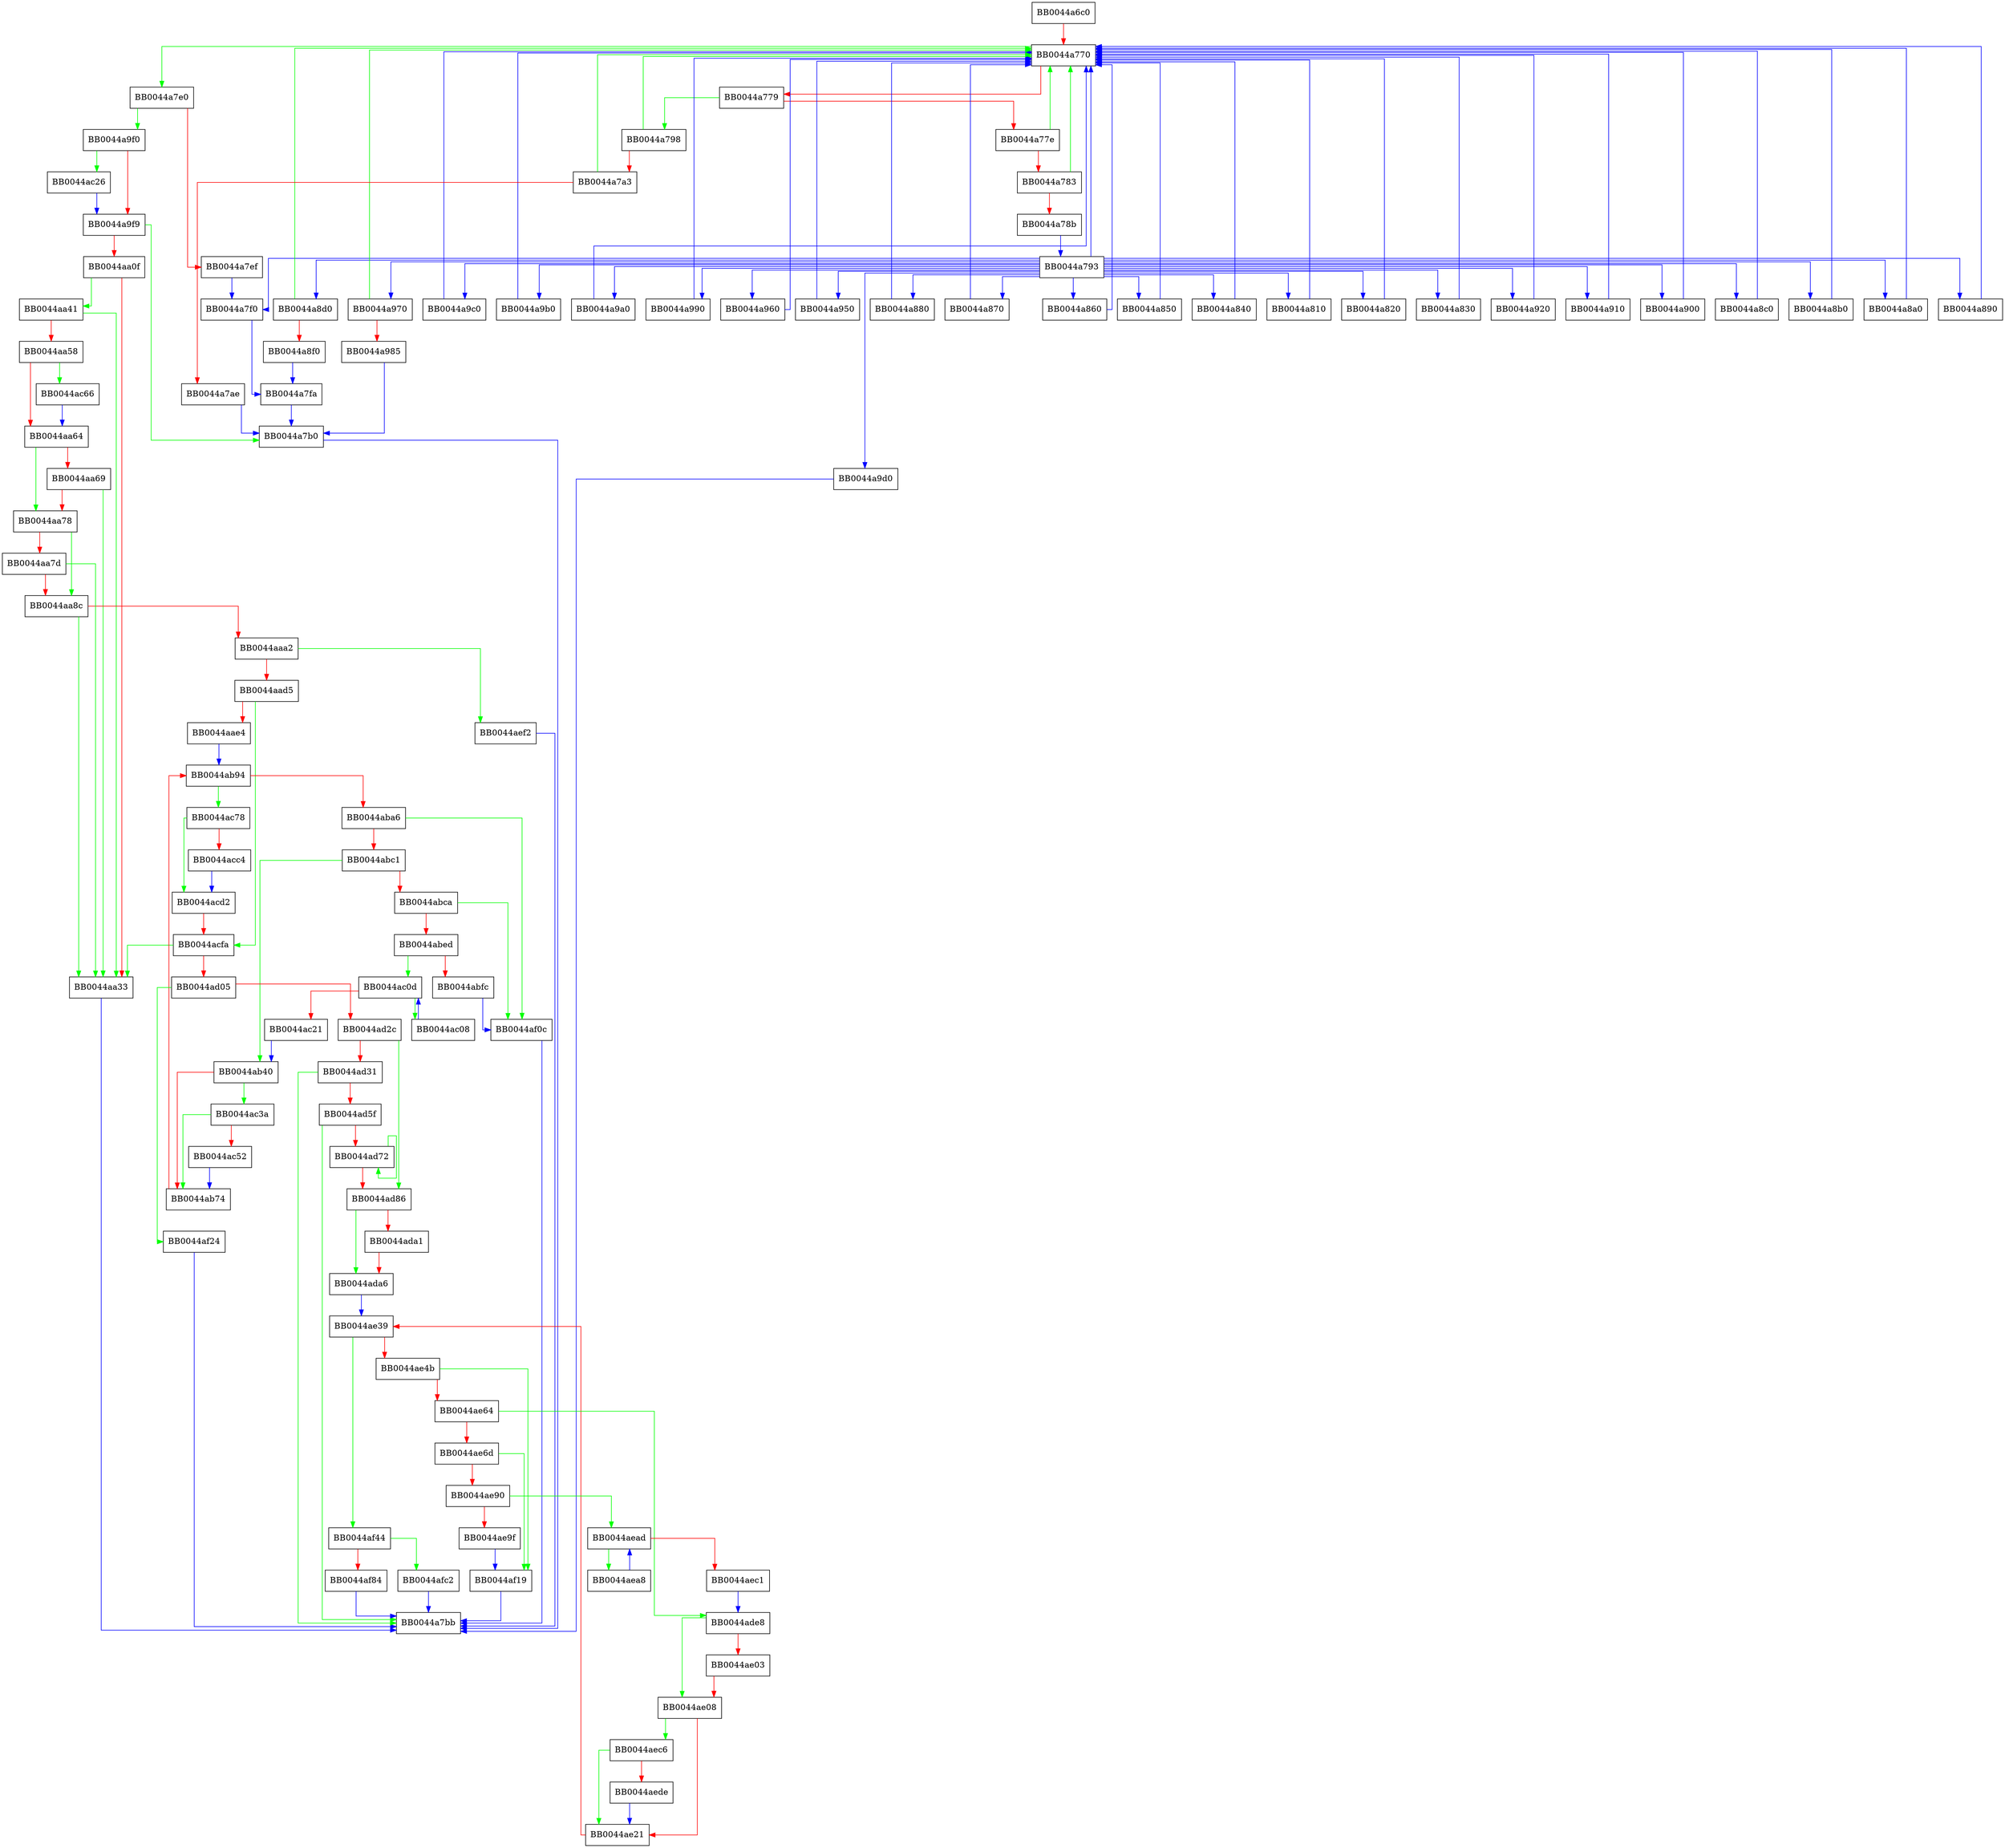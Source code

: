 digraph s_time_main {
  node [shape="box"];
  graph [splines=ortho];
  BB0044a6c0 -> BB0044a770 [color="red"];
  BB0044a770 -> BB0044a7e0 [color="green"];
  BB0044a770 -> BB0044a779 [color="red"];
  BB0044a779 -> BB0044a798 [color="green"];
  BB0044a779 -> BB0044a77e [color="red"];
  BB0044a77e -> BB0044a770 [color="green"];
  BB0044a77e -> BB0044a783 [color="red"];
  BB0044a783 -> BB0044a770 [color="green"];
  BB0044a783 -> BB0044a78b [color="red"];
  BB0044a78b -> BB0044a793 [color="blue"];
  BB0044a793 -> BB0044a7f0 [color="blue"];
  BB0044a793 -> BB0044a770 [color="blue"];
  BB0044a793 -> BB0044a9d0 [color="blue"];
  BB0044a793 -> BB0044a9c0 [color="blue"];
  BB0044a793 -> BB0044a9b0 [color="blue"];
  BB0044a793 -> BB0044a9a0 [color="blue"];
  BB0044a793 -> BB0044a990 [color="blue"];
  BB0044a793 -> BB0044a970 [color="blue"];
  BB0044a793 -> BB0044a960 [color="blue"];
  BB0044a793 -> BB0044a950 [color="blue"];
  BB0044a793 -> BB0044a880 [color="blue"];
  BB0044a793 -> BB0044a870 [color="blue"];
  BB0044a793 -> BB0044a860 [color="blue"];
  BB0044a793 -> BB0044a850 [color="blue"];
  BB0044a793 -> BB0044a840 [color="blue"];
  BB0044a793 -> BB0044a810 [color="blue"];
  BB0044a793 -> BB0044a820 [color="blue"];
  BB0044a793 -> BB0044a830 [color="blue"];
  BB0044a793 -> BB0044a920 [color="blue"];
  BB0044a793 -> BB0044a910 [color="blue"];
  BB0044a793 -> BB0044a900 [color="blue"];
  BB0044a793 -> BB0044a8d0 [color="blue"];
  BB0044a793 -> BB0044a8c0 [color="blue"];
  BB0044a793 -> BB0044a8b0 [color="blue"];
  BB0044a793 -> BB0044a8a0 [color="blue"];
  BB0044a793 -> BB0044a890 [color="blue"];
  BB0044a798 -> BB0044a770 [color="green"];
  BB0044a798 -> BB0044a7a3 [color="red"];
  BB0044a7a3 -> BB0044a770 [color="green"];
  BB0044a7a3 -> BB0044a7ae [color="red"];
  BB0044a7ae -> BB0044a7b0 [color="blue"];
  BB0044a7b0 -> BB0044a7bb [color="blue"];
  BB0044a7e0 -> BB0044a9f0 [color="green"];
  BB0044a7e0 -> BB0044a7ef [color="red"];
  BB0044a7ef -> BB0044a7f0 [color="blue"];
  BB0044a7f0 -> BB0044a7fa [color="blue"];
  BB0044a7fa -> BB0044a7b0 [color="blue"];
  BB0044a810 -> BB0044a770 [color="blue"];
  BB0044a820 -> BB0044a770 [color="blue"];
  BB0044a830 -> BB0044a770 [color="blue"];
  BB0044a840 -> BB0044a770 [color="blue"];
  BB0044a850 -> BB0044a770 [color="blue"];
  BB0044a860 -> BB0044a770 [color="blue"];
  BB0044a870 -> BB0044a770 [color="blue"];
  BB0044a880 -> BB0044a770 [color="blue"];
  BB0044a890 -> BB0044a770 [color="blue"];
  BB0044a8a0 -> BB0044a770 [color="blue"];
  BB0044a8b0 -> BB0044a770 [color="blue"];
  BB0044a8c0 -> BB0044a770 [color="blue"];
  BB0044a8d0 -> BB0044a770 [color="green"];
  BB0044a8d0 -> BB0044a8f0 [color="red"];
  BB0044a8f0 -> BB0044a7fa [color="blue"];
  BB0044a900 -> BB0044a770 [color="blue"];
  BB0044a910 -> BB0044a770 [color="blue"];
  BB0044a920 -> BB0044a770 [color="blue"];
  BB0044a950 -> BB0044a770 [color="blue"];
  BB0044a960 -> BB0044a770 [color="blue"];
  BB0044a970 -> BB0044a770 [color="green"];
  BB0044a970 -> BB0044a985 [color="red"];
  BB0044a985 -> BB0044a7b0 [color="blue"];
  BB0044a990 -> BB0044a770 [color="blue"];
  BB0044a9a0 -> BB0044a770 [color="blue"];
  BB0044a9b0 -> BB0044a770 [color="blue"];
  BB0044a9c0 -> BB0044a770 [color="blue"];
  BB0044a9d0 -> BB0044a7bb [color="blue"];
  BB0044a9f0 -> BB0044ac26 [color="green"];
  BB0044a9f0 -> BB0044a9f9 [color="red"];
  BB0044a9f9 -> BB0044a7b0 [color="green"];
  BB0044a9f9 -> BB0044aa0f [color="red"];
  BB0044aa0f -> BB0044aa41 [color="green"];
  BB0044aa0f -> BB0044aa33 [color="red"];
  BB0044aa33 -> BB0044a7bb [color="blue"];
  BB0044aa41 -> BB0044aa33 [color="green"];
  BB0044aa41 -> BB0044aa58 [color="red"];
  BB0044aa58 -> BB0044ac66 [color="green"];
  BB0044aa58 -> BB0044aa64 [color="red"];
  BB0044aa64 -> BB0044aa78 [color="green"];
  BB0044aa64 -> BB0044aa69 [color="red"];
  BB0044aa69 -> BB0044aa33 [color="green"];
  BB0044aa69 -> BB0044aa78 [color="red"];
  BB0044aa78 -> BB0044aa8c [color="green"];
  BB0044aa78 -> BB0044aa7d [color="red"];
  BB0044aa7d -> BB0044aa33 [color="green"];
  BB0044aa7d -> BB0044aa8c [color="red"];
  BB0044aa8c -> BB0044aa33 [color="green"];
  BB0044aa8c -> BB0044aaa2 [color="red"];
  BB0044aaa2 -> BB0044aef2 [color="green"];
  BB0044aaa2 -> BB0044aad5 [color="red"];
  BB0044aad5 -> BB0044acfa [color="green"];
  BB0044aad5 -> BB0044aae4 [color="red"];
  BB0044aae4 -> BB0044ab94 [color="blue"];
  BB0044ab40 -> BB0044ac3a [color="green"];
  BB0044ab40 -> BB0044ab74 [color="red"];
  BB0044ab74 -> BB0044ab94 [color="red"];
  BB0044ab94 -> BB0044ac78 [color="green"];
  BB0044ab94 -> BB0044aba6 [color="red"];
  BB0044aba6 -> BB0044af0c [color="green"];
  BB0044aba6 -> BB0044abc1 [color="red"];
  BB0044abc1 -> BB0044ab40 [color="green"];
  BB0044abc1 -> BB0044abca [color="red"];
  BB0044abca -> BB0044af0c [color="green"];
  BB0044abca -> BB0044abed [color="red"];
  BB0044abed -> BB0044ac0d [color="green"];
  BB0044abed -> BB0044abfc [color="red"];
  BB0044abfc -> BB0044af0c [color="blue"];
  BB0044ac08 -> BB0044ac0d [color="blue"];
  BB0044ac0d -> BB0044ac08 [color="green"];
  BB0044ac0d -> BB0044ac21 [color="red"];
  BB0044ac21 -> BB0044ab40 [color="blue"];
  BB0044ac26 -> BB0044a9f9 [color="blue"];
  BB0044ac3a -> BB0044ab74 [color="green"];
  BB0044ac3a -> BB0044ac52 [color="red"];
  BB0044ac52 -> BB0044ab74 [color="blue"];
  BB0044ac66 -> BB0044aa64 [color="blue"];
  BB0044ac78 -> BB0044acd2 [color="green"];
  BB0044ac78 -> BB0044acc4 [color="red"];
  BB0044acc4 -> BB0044acd2 [color="blue"];
  BB0044acd2 -> BB0044acfa [color="red"];
  BB0044acfa -> BB0044aa33 [color="green"];
  BB0044acfa -> BB0044ad05 [color="red"];
  BB0044ad05 -> BB0044af24 [color="green"];
  BB0044ad05 -> BB0044ad2c [color="red"];
  BB0044ad2c -> BB0044ad86 [color="green"];
  BB0044ad2c -> BB0044ad31 [color="red"];
  BB0044ad31 -> BB0044a7bb [color="green"];
  BB0044ad31 -> BB0044ad5f [color="red"];
  BB0044ad5f -> BB0044a7bb [color="green"];
  BB0044ad5f -> BB0044ad72 [color="red"];
  BB0044ad72 -> BB0044ad72 [color="green"];
  BB0044ad72 -> BB0044ad86 [color="red"];
  BB0044ad86 -> BB0044ada6 [color="green"];
  BB0044ad86 -> BB0044ada1 [color="red"];
  BB0044ada1 -> BB0044ada6 [color="red"];
  BB0044ada6 -> BB0044ae39 [color="blue"];
  BB0044ade8 -> BB0044ae08 [color="green"];
  BB0044ade8 -> BB0044ae03 [color="red"];
  BB0044ae03 -> BB0044ae08 [color="red"];
  BB0044ae08 -> BB0044aec6 [color="green"];
  BB0044ae08 -> BB0044ae21 [color="red"];
  BB0044ae21 -> BB0044ae39 [color="red"];
  BB0044ae39 -> BB0044af44 [color="green"];
  BB0044ae39 -> BB0044ae4b [color="red"];
  BB0044ae4b -> BB0044af19 [color="green"];
  BB0044ae4b -> BB0044ae64 [color="red"];
  BB0044ae64 -> BB0044ade8 [color="green"];
  BB0044ae64 -> BB0044ae6d [color="red"];
  BB0044ae6d -> BB0044af19 [color="green"];
  BB0044ae6d -> BB0044ae90 [color="red"];
  BB0044ae90 -> BB0044aead [color="green"];
  BB0044ae90 -> BB0044ae9f [color="red"];
  BB0044ae9f -> BB0044af19 [color="blue"];
  BB0044aea8 -> BB0044aead [color="blue"];
  BB0044aead -> BB0044aea8 [color="green"];
  BB0044aead -> BB0044aec1 [color="red"];
  BB0044aec1 -> BB0044ade8 [color="blue"];
  BB0044aec6 -> BB0044ae21 [color="green"];
  BB0044aec6 -> BB0044aede [color="red"];
  BB0044aede -> BB0044ae21 [color="blue"];
  BB0044aef2 -> BB0044a7bb [color="blue"];
  BB0044af0c -> BB0044a7bb [color="blue"];
  BB0044af19 -> BB0044a7bb [color="blue"];
  BB0044af24 -> BB0044a7bb [color="blue"];
  BB0044af44 -> BB0044afc2 [color="green"];
  BB0044af44 -> BB0044af84 [color="red"];
  BB0044af84 -> BB0044a7bb [color="blue"];
  BB0044afc2 -> BB0044a7bb [color="blue"];
}